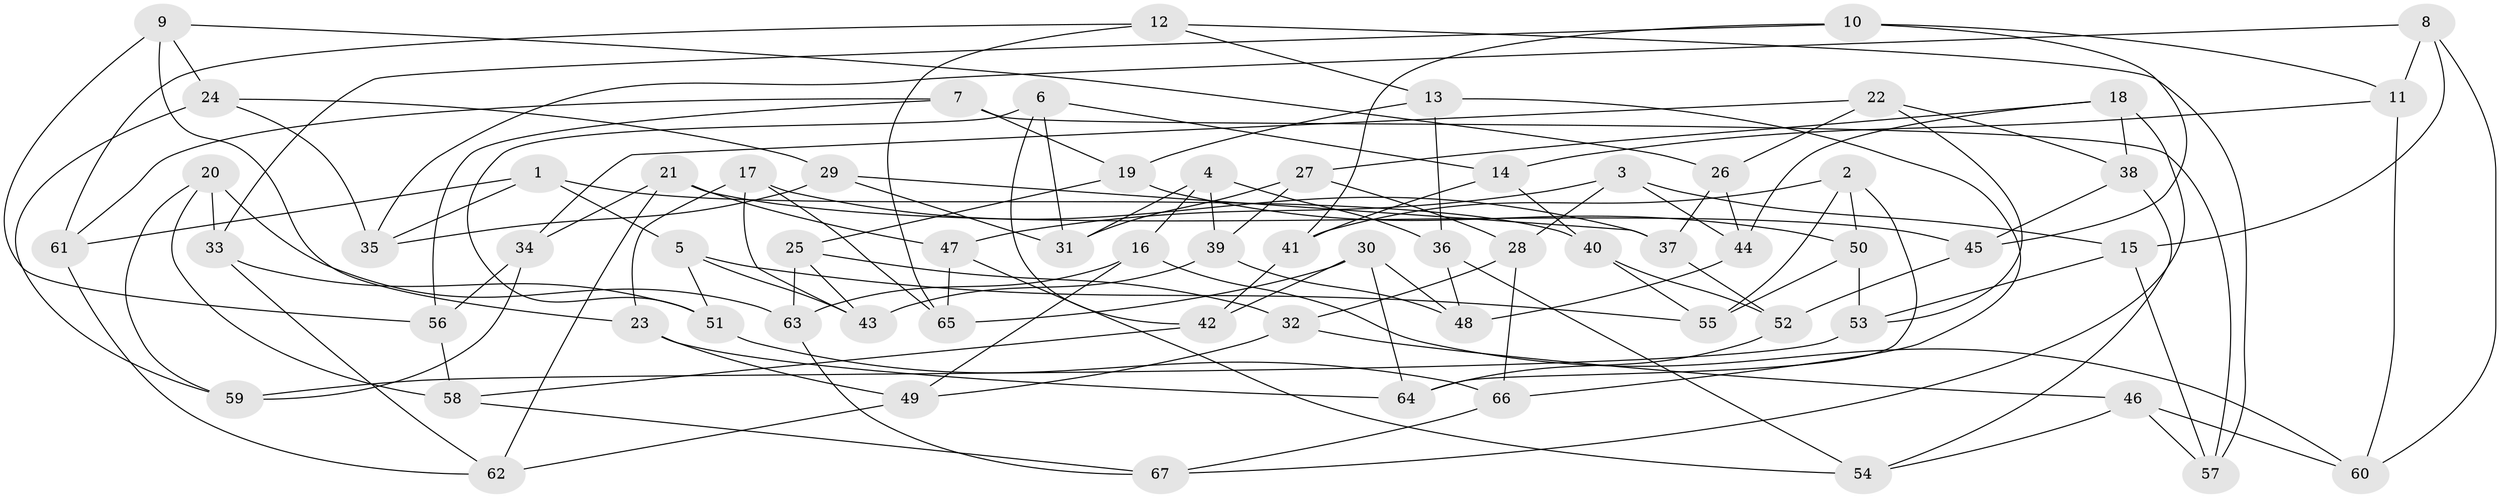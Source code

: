 // coarse degree distribution, {4: 0.3170731707317073, 5: 0.14634146341463414, 6: 0.4878048780487805, 3: 0.04878048780487805}
// Generated by graph-tools (version 1.1) at 2025/52/02/27/25 19:52:30]
// undirected, 67 vertices, 134 edges
graph export_dot {
graph [start="1"]
  node [color=gray90,style=filled];
  1;
  2;
  3;
  4;
  5;
  6;
  7;
  8;
  9;
  10;
  11;
  12;
  13;
  14;
  15;
  16;
  17;
  18;
  19;
  20;
  21;
  22;
  23;
  24;
  25;
  26;
  27;
  28;
  29;
  30;
  31;
  32;
  33;
  34;
  35;
  36;
  37;
  38;
  39;
  40;
  41;
  42;
  43;
  44;
  45;
  46;
  47;
  48;
  49;
  50;
  51;
  52;
  53;
  54;
  55;
  56;
  57;
  58;
  59;
  60;
  61;
  62;
  63;
  64;
  65;
  66;
  67;
  1 -- 35;
  1 -- 5;
  1 -- 40;
  1 -- 61;
  2 -- 55;
  2 -- 41;
  2 -- 64;
  2 -- 50;
  3 -- 15;
  3 -- 44;
  3 -- 47;
  3 -- 28;
  4 -- 36;
  4 -- 31;
  4 -- 39;
  4 -- 16;
  5 -- 51;
  5 -- 43;
  5 -- 55;
  6 -- 42;
  6 -- 31;
  6 -- 14;
  6 -- 51;
  7 -- 61;
  7 -- 19;
  7 -- 57;
  7 -- 56;
  8 -- 60;
  8 -- 11;
  8 -- 15;
  8 -- 35;
  9 -- 26;
  9 -- 56;
  9 -- 23;
  9 -- 24;
  10 -- 11;
  10 -- 41;
  10 -- 45;
  10 -- 33;
  11 -- 60;
  11 -- 14;
  12 -- 13;
  12 -- 61;
  12 -- 57;
  12 -- 65;
  13 -- 66;
  13 -- 19;
  13 -- 36;
  14 -- 41;
  14 -- 40;
  15 -- 57;
  15 -- 53;
  16 -- 49;
  16 -- 60;
  16 -- 63;
  17 -- 43;
  17 -- 23;
  17 -- 65;
  17 -- 37;
  18 -- 44;
  18 -- 38;
  18 -- 67;
  18 -- 27;
  19 -- 25;
  19 -- 50;
  20 -- 59;
  20 -- 58;
  20 -- 33;
  20 -- 63;
  21 -- 62;
  21 -- 34;
  21 -- 45;
  21 -- 47;
  22 -- 34;
  22 -- 38;
  22 -- 26;
  22 -- 53;
  23 -- 49;
  23 -- 64;
  24 -- 29;
  24 -- 59;
  24 -- 35;
  25 -- 43;
  25 -- 32;
  25 -- 63;
  26 -- 37;
  26 -- 44;
  27 -- 31;
  27 -- 39;
  27 -- 28;
  28 -- 32;
  28 -- 66;
  29 -- 31;
  29 -- 37;
  29 -- 35;
  30 -- 65;
  30 -- 48;
  30 -- 64;
  30 -- 42;
  32 -- 46;
  32 -- 49;
  33 -- 62;
  33 -- 51;
  34 -- 56;
  34 -- 59;
  36 -- 54;
  36 -- 48;
  37 -- 52;
  38 -- 54;
  38 -- 45;
  39 -- 48;
  39 -- 43;
  40 -- 52;
  40 -- 55;
  41 -- 42;
  42 -- 58;
  44 -- 48;
  45 -- 52;
  46 -- 57;
  46 -- 60;
  46 -- 54;
  47 -- 65;
  47 -- 54;
  49 -- 62;
  50 -- 53;
  50 -- 55;
  51 -- 66;
  52 -- 64;
  53 -- 59;
  56 -- 58;
  58 -- 67;
  61 -- 62;
  63 -- 67;
  66 -- 67;
}
